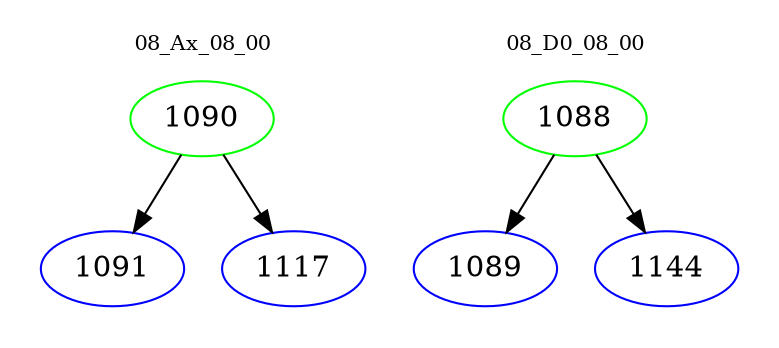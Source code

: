 digraph{
subgraph cluster_0 {
color = white
label = "08_Ax_08_00";
fontsize=10;
T0_1090 [label="1090", color="green"]
T0_1090 -> T0_1091 [color="black"]
T0_1091 [label="1091", color="blue"]
T0_1090 -> T0_1117 [color="black"]
T0_1117 [label="1117", color="blue"]
}
subgraph cluster_1 {
color = white
label = "08_D0_08_00";
fontsize=10;
T1_1088 [label="1088", color="green"]
T1_1088 -> T1_1089 [color="black"]
T1_1089 [label="1089", color="blue"]
T1_1088 -> T1_1144 [color="black"]
T1_1144 [label="1144", color="blue"]
}
}
